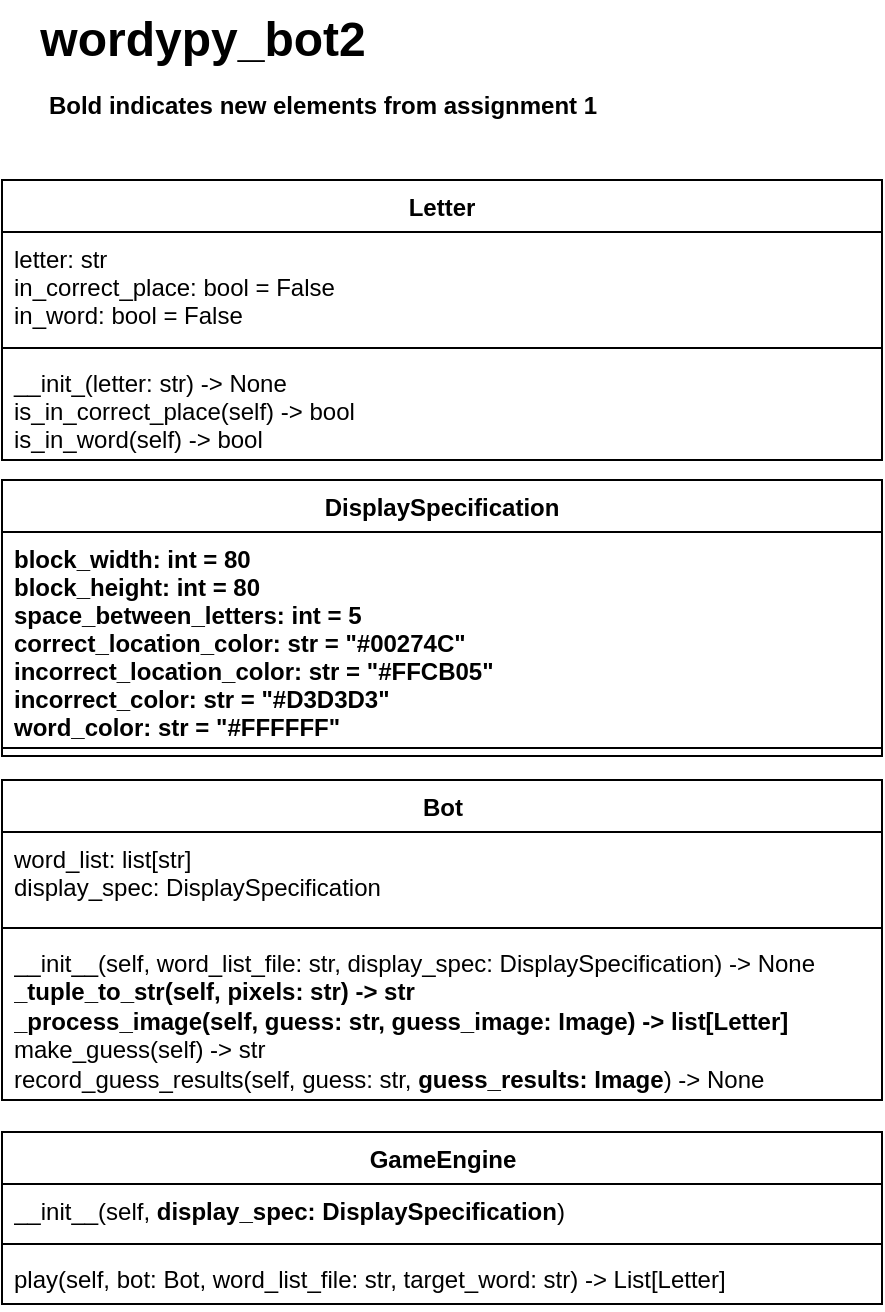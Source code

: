 <mxGraphModel dx="679" dy="382" grid="1" gridSize="10" guides="1" tooltips="1" connect="1" arrows="1" fold="1" page="1" pageScale="1" pageWidth="850" pageHeight="1100" background="#ffffff"><root><mxCell id="0"/><mxCell id="1" parent="0"/><mxCell id="3" value="Letter" style="swimlane;fontStyle=1;align=center;verticalAlign=top;childLayout=stackLayout;horizontal=1;startSize=26;horizontalStack=0;resizeParent=1;resizeParentMax=0;resizeLast=0;collapsible=1;marginBottom=0;swimlaneFillColor=#ffffff;" parent="1" vertex="1"><mxGeometry x="10" y="120" width="440" height="140" as="geometry"/></mxCell><mxCell id="4" value="letter: str&#10;in_correct_place: bool = False&#10;in_word: bool = False" style="text;strokeColor=none;fillColor=none;align=left;verticalAlign=top;spacingLeft=4;spacingRight=4;overflow=hidden;rotatable=0;points=[[0,0.5],[1,0.5]];portConstraint=eastwest;" parent="3" vertex="1"><mxGeometry y="26" width="440" height="54" as="geometry"/></mxCell><mxCell id="5" value="" style="line;strokeWidth=1;fillColor=none;align=left;verticalAlign=middle;spacingTop=-1;spacingLeft=3;spacingRight=3;rotatable=0;labelPosition=right;points=[];portConstraint=eastwest;" parent="3" vertex="1"><mxGeometry y="80" width="440" height="8" as="geometry"/></mxCell><mxCell id="6" value="__init_(letter: str) -&gt; None&#10;is_in_correct_place(self) -&gt; bool&#10;is_in_word(self) -&gt; bool" style="text;strokeColor=none;fillColor=none;align=left;verticalAlign=top;spacingLeft=4;spacingRight=4;overflow=hidden;rotatable=0;points=[[0,0.5],[1,0.5]];portConstraint=eastwest;" parent="3" vertex="1"><mxGeometry y="88" width="440" height="52" as="geometry"/></mxCell><mxCell id="7" value="DisplaySpecification" style="swimlane;fontStyle=1;align=center;verticalAlign=top;childLayout=stackLayout;horizontal=1;startSize=26;horizontalStack=0;resizeParent=1;resizeParentMax=0;resizeLast=0;collapsible=1;marginBottom=0;swimlaneFillColor=#ffffff;" parent="1" vertex="1"><mxGeometry x="10" y="270" width="440" height="138" as="geometry"/></mxCell><mxCell id="8" value="block_width: int = 80&#10;block_height: int = 80&#10;space_between_letters: int = 5&#10;correct_location_color: str = &quot;#00274C&quot;&#10;incorrect_location_color: str = &quot;#FFCB05&quot;&#10;incorrect_color: str = &quot;#D3D3D3&quot;&#10;word_color: str = &quot;#FFFFFF&quot;" style="text;strokeColor=none;fillColor=none;align=left;verticalAlign=top;spacingLeft=4;spacingRight=4;overflow=hidden;rotatable=0;points=[[0,0.5],[1,0.5]];portConstraint=eastwest;fontStyle=1" parent="7" vertex="1"><mxGeometry y="26" width="440" height="104" as="geometry"/></mxCell><mxCell id="9" value="" style="line;strokeWidth=1;fillColor=none;align=left;verticalAlign=middle;spacingTop=-1;spacingLeft=3;spacingRight=3;rotatable=0;labelPosition=right;points=[];portConstraint=eastwest;" parent="7" vertex="1"><mxGeometry y="130" width="440" height="8" as="geometry"/></mxCell><mxCell id="15" value="GameEngine" style="swimlane;fontStyle=1;align=center;verticalAlign=top;childLayout=stackLayout;horizontal=1;startSize=26;horizontalStack=0;resizeParent=1;resizeParentMax=0;resizeLast=0;collapsible=1;marginBottom=0;swimlaneFillColor=#ffffff;html=1;" parent="1" vertex="1"><mxGeometry x="10" y="596" width="440" height="86" as="geometry"/></mxCell><mxCell id="16" value="__init__(self, &lt;b&gt;display_spec: DisplaySpecification&lt;/b&gt;)" style="text;strokeColor=none;fillColor=none;align=left;verticalAlign=top;spacingLeft=4;spacingRight=4;overflow=hidden;rotatable=0;points=[[0,0.5],[1,0.5]];portConstraint=eastwest;html=1;" parent="15" vertex="1"><mxGeometry y="26" width="440" height="26" as="geometry"/></mxCell><mxCell id="17" value="" style="line;strokeWidth=1;fillColor=none;align=left;verticalAlign=middle;spacingTop=-1;spacingLeft=3;spacingRight=3;rotatable=0;labelPosition=right;points=[];portConstraint=eastwest;" parent="15" vertex="1"><mxGeometry y="52" width="440" height="8" as="geometry"/></mxCell><mxCell id="18" value="play(self, bot: Bot, word_list_file: str, target_word: str) -&gt; List[Letter]" style="text;strokeColor=none;fillColor=none;align=left;verticalAlign=top;spacingLeft=4;spacingRight=4;overflow=hidden;rotatable=0;points=[[0,0.5],[1,0.5]];portConstraint=eastwest;" parent="15" vertex="1"><mxGeometry y="60" width="440" height="26" as="geometry"/></mxCell><mxCell id="19" value="wordypy_bot2" style="text;strokeColor=none;fillColor=none;html=1;fontSize=24;fontStyle=1;verticalAlign=middle;align=center;" parent="1" vertex="1"><mxGeometry x="10" y="30" width="200" height="40" as="geometry"/></mxCell><mxCell id="20" value="Bold indicates new elements from assignment 1" style="text;align=center;fontStyle=1;verticalAlign=middle;spacingLeft=3;spacingRight=3;strokeColor=none;rotatable=0;points=[[0,0.5],[1,0.5]];portConstraint=eastwest;html=1;" parent="1" vertex="1"><mxGeometry x="20" y="70" width="300" height="26" as="geometry"/></mxCell><mxCell id="11" value="Bot" style="swimlane;fontStyle=1;align=center;verticalAlign=top;childLayout=stackLayout;horizontal=1;startSize=26;horizontalStack=0;resizeParent=1;resizeParentMax=0;resizeLast=0;collapsible=1;marginBottom=0;swimlaneFillColor=#ffffff;html=1;" parent="1" vertex="1"><mxGeometry x="10" y="420" width="440" height="160" as="geometry"/></mxCell><mxCell id="12" value="word_list: list[str]&lt;br&gt;display_spec: DisplaySpecification" style="text;strokeColor=none;fillColor=none;align=left;verticalAlign=top;spacingLeft=4;spacingRight=4;overflow=hidden;rotatable=0;points=[[0,0.5],[1,0.5]];portConstraint=eastwest;html=1;" parent="11" vertex="1"><mxGeometry y="26" width="440" height="44" as="geometry"/></mxCell><mxCell id="13" value="" style="line;strokeWidth=1;fillColor=none;align=left;verticalAlign=middle;spacingTop=-1;spacingLeft=3;spacingRight=3;rotatable=0;labelPosition=right;points=[];portConstraint=eastwest;" parent="11" vertex="1"><mxGeometry y="70" width="440" height="8" as="geometry"/></mxCell><mxCell id="14" value="__init__(self, word_list_file: str, display_spec: DisplaySpecification) -&amp;gt; None&lt;br&gt;&lt;b&gt;_tuple_to_str(self, pixels: str) -&amp;gt; str&lt;br&gt;_process_image(self, guess: str, guess_image: Image) -&amp;gt; list[Letter]&lt;/b&gt;&lt;br&gt;make_guess(self) -&amp;gt; str&lt;br&gt;record_guess_results(self, guess: str, &lt;b&gt;guess_results: Image&lt;/b&gt;) -&amp;gt; None&lt;br&gt;" style="text;strokeColor=none;fillColor=none;align=left;verticalAlign=top;spacingLeft=4;spacingRight=4;overflow=hidden;rotatable=0;points=[[0,0.5],[1,0.5]];portConstraint=eastwest;fontStyle=0;html=1;" parent="11" vertex="1"><mxGeometry y="78" width="440" height="82" as="geometry"/></mxCell></root></mxGraphModel>